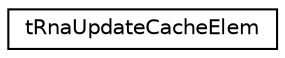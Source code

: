 digraph G
{
  edge [fontname="Helvetica",fontsize="10",labelfontname="Helvetica",labelfontsize="10"];
  node [fontname="Helvetica",fontsize="10",shape=record];
  rankdir=LR;
  Node1 [label="tRnaUpdateCacheElem",height=0.2,width=0.4,color="black", fillcolor="white", style="filled",URL="$d9/d86/structtRnaUpdateCacheElem.html"];
}
